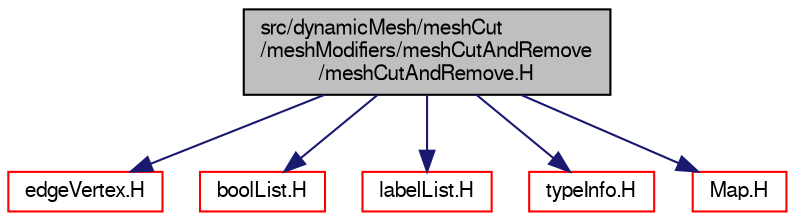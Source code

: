 digraph "src/dynamicMesh/meshCut/meshModifiers/meshCutAndRemove/meshCutAndRemove.H"
{
  bgcolor="transparent";
  edge [fontname="FreeSans",fontsize="10",labelfontname="FreeSans",labelfontsize="10"];
  node [fontname="FreeSans",fontsize="10",shape=record];
  Node0 [label="src/dynamicMesh/meshCut\l/meshModifiers/meshCutAndRemove\l/meshCutAndRemove.H",height=0.2,width=0.4,color="black", fillcolor="grey75", style="filled", fontcolor="black"];
  Node0 -> Node1 [color="midnightblue",fontsize="10",style="solid",fontname="FreeSans"];
  Node1 [label="edgeVertex.H",height=0.2,width=0.4,color="red",URL="$a00497.html"];
  Node0 -> Node170 [color="midnightblue",fontsize="10",style="solid",fontname="FreeSans"];
  Node170 [label="boolList.H",height=0.2,width=0.4,color="red",URL="$a12152.html"];
  Node0 -> Node105 [color="midnightblue",fontsize="10",style="solid",fontname="FreeSans"];
  Node105 [label="labelList.H",height=0.2,width=0.4,color="red",URL="$a12380.html"];
  Node0 -> Node51 [color="midnightblue",fontsize="10",style="solid",fontname="FreeSans"];
  Node51 [label="typeInfo.H",height=0.2,width=0.4,color="red",URL="$a09341.html"];
  Node0 -> Node173 [color="midnightblue",fontsize="10",style="solid",fontname="FreeSans"];
  Node173 [label="Map.H",height=0.2,width=0.4,color="red",URL="$a08489.html"];
}
